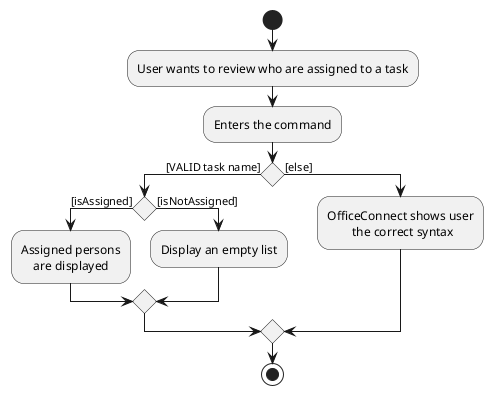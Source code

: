 @startuml
'https://plantuml.com/activity-diagram-beta

start
:User wants to review who are assigned to a task;
:Enters the command;
if () then ([VALID task name])
    if () then ([isAssigned])
        :Assigned persons
            are displayed;
    else ([isNotAssigned])
        :Display an empty list;
    endif
else ([else])
    :OfficeConnect shows user
            the correct syntax;
endif

stop

@enduml
